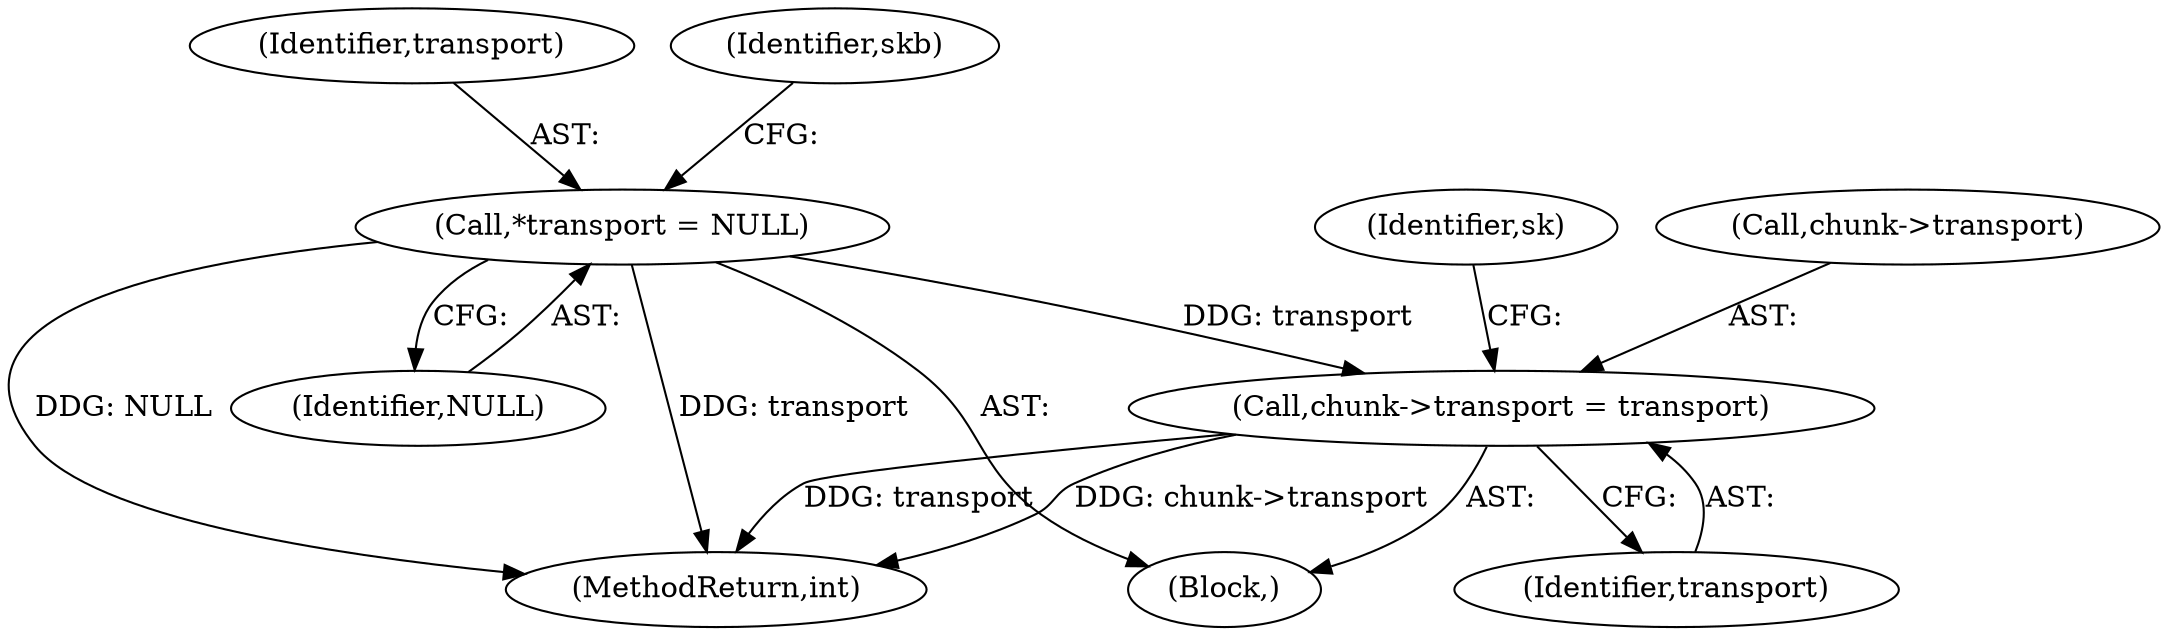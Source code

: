 digraph "0_linux_ae53b5bd77719fed58086c5be60ce4f22bffe1c6@pointer" {
"1000365" [label="(Call,chunk->transport = transport)"];
"1000127" [label="(Call,*transport = NULL)"];
"1000128" [label="(Identifier,transport)"];
"1000369" [label="(Identifier,transport)"];
"1000366" [label="(Call,chunk->transport)"];
"1000129" [label="(Identifier,NULL)"];
"1000371" [label="(Identifier,sk)"];
"1000139" [label="(Identifier,skb)"];
"1000127" [label="(Call,*transport = NULL)"];
"1000436" [label="(MethodReturn,int)"];
"1000118" [label="(Block,)"];
"1000365" [label="(Call,chunk->transport = transport)"];
"1000365" -> "1000118"  [label="AST: "];
"1000365" -> "1000369"  [label="CFG: "];
"1000366" -> "1000365"  [label="AST: "];
"1000369" -> "1000365"  [label="AST: "];
"1000371" -> "1000365"  [label="CFG: "];
"1000365" -> "1000436"  [label="DDG: transport"];
"1000365" -> "1000436"  [label="DDG: chunk->transport"];
"1000127" -> "1000365"  [label="DDG: transport"];
"1000127" -> "1000118"  [label="AST: "];
"1000127" -> "1000129"  [label="CFG: "];
"1000128" -> "1000127"  [label="AST: "];
"1000129" -> "1000127"  [label="AST: "];
"1000139" -> "1000127"  [label="CFG: "];
"1000127" -> "1000436"  [label="DDG: NULL"];
"1000127" -> "1000436"  [label="DDG: transport"];
}
